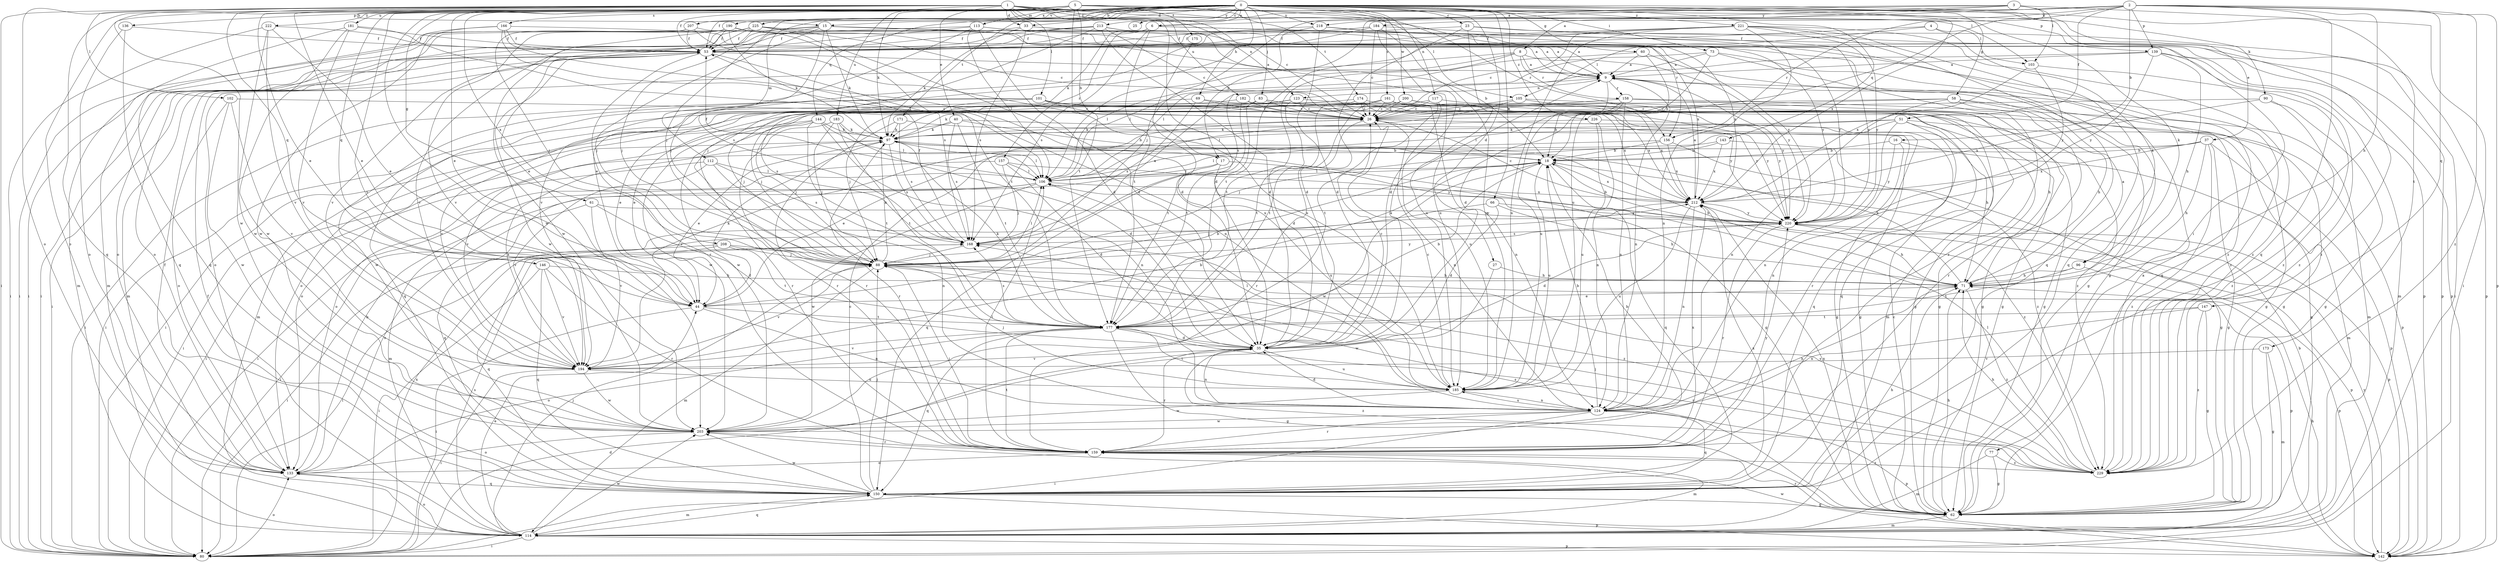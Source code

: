 strict digraph  {
0;
1;
2;
3;
4;
5;
6;
8;
9;
15;
16;
17;
18;
23;
25;
26;
27;
33;
35;
37;
40;
44;
51;
53;
58;
60;
61;
62;
66;
69;
71;
73;
77;
80;
83;
88;
90;
96;
97;
101;
102;
103;
105;
106;
112;
113;
114;
117;
123;
124;
133;
136;
139;
142;
143;
144;
146;
147;
150;
156;
157;
158;
159;
161;
166;
168;
171;
173;
174;
175;
177;
181;
182;
183;
184;
185;
190;
194;
200;
203;
207;
208;
212;
213;
218;
220;
221;
222;
225;
226;
229;
0 -> 6  [label=a];
0 -> 15  [label=b];
0 -> 23  [label=c];
0 -> 25  [label=c];
0 -> 27  [label=d];
0 -> 33  [label=d];
0 -> 37  [label=e];
0 -> 58  [label=g];
0 -> 60  [label=g];
0 -> 61  [label=g];
0 -> 66  [label=h];
0 -> 69  [label=h];
0 -> 73  [label=i];
0 -> 83  [label=j];
0 -> 88  [label=j];
0 -> 90  [label=k];
0 -> 112  [label=m];
0 -> 117  [label=n];
0 -> 133  [label=o];
0 -> 136  [label=p];
0 -> 139  [label=p];
0 -> 143  [label=q];
0 -> 144  [label=q];
0 -> 146  [label=q];
0 -> 161  [label=s];
0 -> 166  [label=s];
0 -> 171  [label=t];
0 -> 173  [label=t];
0 -> 181  [label=u];
0 -> 190  [label=v];
0 -> 194  [label=v];
0 -> 200  [label=w];
0 -> 203  [label=w];
0 -> 207  [label=x];
0 -> 208  [label=x];
0 -> 212  [label=x];
0 -> 213  [label=y];
0 -> 218  [label=y];
0 -> 221  [label=z];
0 -> 222  [label=z];
0 -> 225  [label=z];
0 -> 226  [label=z];
1 -> 15  [label=b];
1 -> 26  [label=c];
1 -> 33  [label=d];
1 -> 35  [label=d];
1 -> 40  [label=e];
1 -> 44  [label=e];
1 -> 77  [label=i];
1 -> 80  [label=i];
1 -> 96  [label=k];
1 -> 101  [label=l];
1 -> 102  [label=l];
1 -> 103  [label=l];
1 -> 123  [label=n];
1 -> 133  [label=o];
1 -> 146  [label=q];
1 -> 156  [label=r];
1 -> 182  [label=u];
1 -> 183  [label=u];
1 -> 203  [label=w];
2 -> 16  [label=b];
2 -> 17  [label=b];
2 -> 44  [label=e];
2 -> 51  [label=f];
2 -> 53  [label=f];
2 -> 71  [label=h];
2 -> 139  [label=p];
2 -> 142  [label=p];
2 -> 147  [label=q];
2 -> 150  [label=q];
2 -> 184  [label=u];
2 -> 185  [label=u];
2 -> 229  [label=z];
3 -> 6  [label=a];
3 -> 8  [label=a];
3 -> 80  [label=i];
3 -> 88  [label=j];
3 -> 103  [label=l];
3 -> 156  [label=r];
3 -> 218  [label=y];
4 -> 53  [label=f];
4 -> 96  [label=k];
4 -> 103  [label=l];
4 -> 105  [label=l];
5 -> 17  [label=b];
5 -> 44  [label=e];
5 -> 53  [label=f];
5 -> 97  [label=k];
5 -> 105  [label=l];
5 -> 113  [label=m];
5 -> 150  [label=q];
5 -> 156  [label=r];
5 -> 174  [label=t];
5 -> 175  [label=t];
5 -> 177  [label=t];
6 -> 53  [label=f];
6 -> 97  [label=k];
6 -> 157  [label=r];
6 -> 168  [label=s];
6 -> 177  [label=t];
6 -> 220  [label=y];
6 -> 229  [label=z];
8 -> 9  [label=a];
8 -> 106  [label=l];
8 -> 133  [label=o];
8 -> 158  [label=r];
8 -> 177  [label=t];
8 -> 220  [label=y];
9 -> 123  [label=n];
9 -> 124  [label=n];
9 -> 158  [label=r];
9 -> 185  [label=u];
9 -> 220  [label=y];
15 -> 9  [label=a];
15 -> 53  [label=f];
15 -> 88  [label=j];
15 -> 97  [label=k];
15 -> 114  [label=m];
15 -> 142  [label=p];
15 -> 168  [label=s];
15 -> 194  [label=v];
15 -> 229  [label=z];
16 -> 18  [label=b];
16 -> 114  [label=m];
16 -> 124  [label=n];
16 -> 220  [label=y];
17 -> 106  [label=l];
17 -> 150  [label=q];
17 -> 185  [label=u];
17 -> 220  [label=y];
18 -> 106  [label=l];
18 -> 150  [label=q];
18 -> 185  [label=u];
18 -> 203  [label=w];
18 -> 212  [label=x];
23 -> 35  [label=d];
23 -> 53  [label=f];
23 -> 142  [label=p];
23 -> 185  [label=u];
23 -> 220  [label=y];
26 -> 97  [label=k];
26 -> 124  [label=n];
26 -> 159  [label=r];
27 -> 71  [label=h];
27 -> 203  [label=w];
33 -> 9  [label=a];
33 -> 53  [label=f];
33 -> 97  [label=k];
33 -> 168  [label=s];
33 -> 220  [label=y];
35 -> 9  [label=a];
35 -> 26  [label=c];
35 -> 124  [label=n];
35 -> 159  [label=r];
35 -> 185  [label=u];
35 -> 194  [label=v];
35 -> 229  [label=z];
37 -> 18  [label=b];
37 -> 44  [label=e];
37 -> 62  [label=g];
37 -> 71  [label=h];
37 -> 142  [label=p];
37 -> 212  [label=x];
37 -> 229  [label=z];
40 -> 18  [label=b];
40 -> 62  [label=g];
40 -> 97  [label=k];
40 -> 168  [label=s];
40 -> 177  [label=t];
40 -> 194  [label=v];
44 -> 18  [label=b];
44 -> 80  [label=i];
44 -> 97  [label=k];
44 -> 124  [label=n];
44 -> 177  [label=t];
51 -> 62  [label=g];
51 -> 88  [label=j];
51 -> 97  [label=k];
51 -> 124  [label=n];
51 -> 150  [label=q];
51 -> 159  [label=r];
51 -> 194  [label=v];
53 -> 9  [label=a];
53 -> 80  [label=i];
53 -> 114  [label=m];
53 -> 124  [label=n];
53 -> 159  [label=r];
53 -> 203  [label=w];
58 -> 26  [label=c];
58 -> 62  [label=g];
58 -> 71  [label=h];
58 -> 88  [label=j];
58 -> 124  [label=n];
58 -> 159  [label=r];
60 -> 9  [label=a];
60 -> 18  [label=b];
60 -> 62  [label=g];
60 -> 106  [label=l];
61 -> 35  [label=d];
61 -> 133  [label=o];
61 -> 194  [label=v];
61 -> 220  [label=y];
62 -> 26  [label=c];
62 -> 71  [label=h];
62 -> 114  [label=m];
62 -> 159  [label=r];
62 -> 168  [label=s];
62 -> 212  [label=x];
66 -> 35  [label=d];
66 -> 71  [label=h];
66 -> 88  [label=j];
66 -> 220  [label=y];
69 -> 26  [label=c];
69 -> 62  [label=g];
69 -> 168  [label=s];
69 -> 194  [label=v];
71 -> 9  [label=a];
71 -> 44  [label=e];
71 -> 97  [label=k];
71 -> 229  [label=z];
73 -> 9  [label=a];
73 -> 35  [label=d];
73 -> 106  [label=l];
73 -> 159  [label=r];
73 -> 229  [label=z];
77 -> 62  [label=g];
77 -> 114  [label=m];
77 -> 229  [label=z];
80 -> 35  [label=d];
80 -> 133  [label=o];
80 -> 212  [label=x];
83 -> 26  [label=c];
83 -> 44  [label=e];
83 -> 62  [label=g];
83 -> 150  [label=q];
83 -> 177  [label=t];
83 -> 229  [label=z];
88 -> 71  [label=h];
88 -> 97  [label=k];
88 -> 106  [label=l];
88 -> 114  [label=m];
88 -> 142  [label=p];
88 -> 194  [label=v];
88 -> 220  [label=y];
90 -> 26  [label=c];
90 -> 62  [label=g];
90 -> 212  [label=x];
90 -> 229  [label=z];
96 -> 71  [label=h];
96 -> 142  [label=p];
96 -> 177  [label=t];
97 -> 18  [label=b];
97 -> 44  [label=e];
97 -> 62  [label=g];
97 -> 71  [label=h];
97 -> 80  [label=i];
97 -> 106  [label=l];
97 -> 159  [label=r];
97 -> 168  [label=s];
101 -> 26  [label=c];
101 -> 80  [label=i];
101 -> 168  [label=s];
101 -> 203  [label=w];
101 -> 212  [label=x];
101 -> 220  [label=y];
102 -> 26  [label=c];
102 -> 133  [label=o];
102 -> 194  [label=v];
102 -> 203  [label=w];
103 -> 212  [label=x];
103 -> 220  [label=y];
103 -> 229  [label=z];
105 -> 26  [label=c];
105 -> 62  [label=g];
105 -> 106  [label=l];
105 -> 212  [label=x];
106 -> 53  [label=f];
106 -> 114  [label=m];
106 -> 150  [label=q];
106 -> 203  [label=w];
106 -> 212  [label=x];
112 -> 80  [label=i];
112 -> 106  [label=l];
112 -> 124  [label=n];
112 -> 168  [label=s];
112 -> 194  [label=v];
113 -> 9  [label=a];
113 -> 18  [label=b];
113 -> 35  [label=d];
113 -> 53  [label=f];
113 -> 88  [label=j];
113 -> 106  [label=l];
113 -> 133  [label=o];
114 -> 18  [label=b];
114 -> 44  [label=e];
114 -> 53  [label=f];
114 -> 80  [label=i];
114 -> 88  [label=j];
114 -> 133  [label=o];
114 -> 142  [label=p];
114 -> 150  [label=q];
114 -> 168  [label=s];
114 -> 203  [label=w];
117 -> 26  [label=c];
117 -> 71  [label=h];
117 -> 177  [label=t];
117 -> 185  [label=u];
117 -> 203  [label=w];
123 -> 26  [label=c];
123 -> 35  [label=d];
123 -> 62  [label=g];
123 -> 88  [label=j];
123 -> 97  [label=k];
124 -> 18  [label=b];
124 -> 35  [label=d];
124 -> 80  [label=i];
124 -> 142  [label=p];
124 -> 150  [label=q];
124 -> 159  [label=r];
124 -> 185  [label=u];
124 -> 203  [label=w];
133 -> 18  [label=b];
133 -> 53  [label=f];
133 -> 150  [label=q];
136 -> 53  [label=f];
136 -> 133  [label=o];
136 -> 150  [label=q];
139 -> 9  [label=a];
139 -> 71  [label=h];
139 -> 114  [label=m];
139 -> 168  [label=s];
139 -> 220  [label=y];
139 -> 229  [label=z];
142 -> 71  [label=h];
142 -> 203  [label=w];
142 -> 220  [label=y];
143 -> 18  [label=b];
143 -> 62  [label=g];
143 -> 133  [label=o];
143 -> 212  [label=x];
144 -> 88  [label=j];
144 -> 97  [label=k];
144 -> 106  [label=l];
144 -> 124  [label=n];
144 -> 133  [label=o];
144 -> 159  [label=r];
144 -> 177  [label=t];
146 -> 71  [label=h];
146 -> 80  [label=i];
146 -> 150  [label=q];
146 -> 159  [label=r];
146 -> 194  [label=v];
147 -> 62  [label=g];
147 -> 124  [label=n];
147 -> 177  [label=t];
147 -> 229  [label=z];
150 -> 26  [label=c];
150 -> 62  [label=g];
150 -> 71  [label=h];
150 -> 88  [label=j];
150 -> 114  [label=m];
150 -> 142  [label=p];
150 -> 203  [label=w];
150 -> 212  [label=x];
156 -> 18  [label=b];
156 -> 106  [label=l];
156 -> 212  [label=x];
156 -> 229  [label=z];
157 -> 35  [label=d];
157 -> 80  [label=i];
157 -> 88  [label=j];
157 -> 106  [label=l];
157 -> 229  [label=z];
158 -> 18  [label=b];
158 -> 26  [label=c];
158 -> 62  [label=g];
158 -> 106  [label=l];
158 -> 114  [label=m];
158 -> 124  [label=n];
159 -> 18  [label=b];
159 -> 88  [label=j];
159 -> 106  [label=l];
159 -> 114  [label=m];
159 -> 133  [label=o];
159 -> 177  [label=t];
159 -> 212  [label=x];
159 -> 220  [label=y];
159 -> 229  [label=z];
161 -> 26  [label=c];
161 -> 88  [label=j];
161 -> 114  [label=m];
161 -> 124  [label=n];
161 -> 133  [label=o];
161 -> 150  [label=q];
161 -> 177  [label=t];
161 -> 203  [label=w];
161 -> 212  [label=x];
166 -> 53  [label=f];
166 -> 142  [label=p];
166 -> 150  [label=q];
166 -> 177  [label=t];
166 -> 185  [label=u];
166 -> 203  [label=w];
168 -> 9  [label=a];
168 -> 53  [label=f];
168 -> 80  [label=i];
168 -> 88  [label=j];
171 -> 62  [label=g];
171 -> 97  [label=k];
171 -> 159  [label=r];
171 -> 168  [label=s];
173 -> 62  [label=g];
173 -> 114  [label=m];
173 -> 194  [label=v];
174 -> 26  [label=c];
174 -> 114  [label=m];
174 -> 142  [label=p];
174 -> 177  [label=t];
174 -> 220  [label=y];
175 -> 35  [label=d];
177 -> 18  [label=b];
177 -> 35  [label=d];
177 -> 62  [label=g];
177 -> 97  [label=k];
177 -> 133  [label=o];
177 -> 150  [label=q];
177 -> 168  [label=s];
177 -> 194  [label=v];
177 -> 229  [label=z];
181 -> 53  [label=f];
181 -> 106  [label=l];
181 -> 114  [label=m];
181 -> 194  [label=v];
181 -> 203  [label=w];
182 -> 26  [label=c];
182 -> 80  [label=i];
182 -> 177  [label=t];
182 -> 220  [label=y];
183 -> 35  [label=d];
183 -> 88  [label=j];
183 -> 97  [label=k];
183 -> 159  [label=r];
183 -> 177  [label=t];
184 -> 26  [label=c];
184 -> 35  [label=d];
184 -> 44  [label=e];
184 -> 53  [label=f];
184 -> 150  [label=q];
184 -> 185  [label=u];
184 -> 194  [label=v];
185 -> 26  [label=c];
185 -> 88  [label=j];
185 -> 106  [label=l];
185 -> 124  [label=n];
185 -> 177  [label=t];
185 -> 203  [label=w];
190 -> 9  [label=a];
190 -> 53  [label=f];
190 -> 62  [label=g];
190 -> 80  [label=i];
190 -> 97  [label=k];
190 -> 168  [label=s];
190 -> 194  [label=v];
190 -> 203  [label=w];
194 -> 18  [label=b];
194 -> 80  [label=i];
194 -> 97  [label=k];
194 -> 185  [label=u];
194 -> 203  [label=w];
200 -> 26  [label=c];
200 -> 44  [label=e];
200 -> 62  [label=g];
200 -> 80  [label=i];
200 -> 220  [label=y];
203 -> 71  [label=h];
203 -> 133  [label=o];
203 -> 159  [label=r];
207 -> 53  [label=f];
207 -> 80  [label=i];
207 -> 88  [label=j];
207 -> 185  [label=u];
207 -> 212  [label=x];
208 -> 80  [label=i];
208 -> 88  [label=j];
208 -> 150  [label=q];
208 -> 177  [label=t];
208 -> 229  [label=z];
212 -> 9  [label=a];
212 -> 26  [label=c];
212 -> 80  [label=i];
212 -> 124  [label=n];
212 -> 142  [label=p];
212 -> 185  [label=u];
212 -> 220  [label=y];
213 -> 26  [label=c];
213 -> 35  [label=d];
213 -> 53  [label=f];
213 -> 80  [label=i];
213 -> 88  [label=j];
213 -> 133  [label=o];
213 -> 185  [label=u];
213 -> 212  [label=x];
218 -> 35  [label=d];
218 -> 53  [label=f];
218 -> 80  [label=i];
218 -> 106  [label=l];
218 -> 220  [label=y];
220 -> 18  [label=b];
220 -> 35  [label=d];
220 -> 71  [label=h];
220 -> 142  [label=p];
220 -> 159  [label=r];
220 -> 168  [label=s];
221 -> 26  [label=c];
221 -> 53  [label=f];
221 -> 62  [label=g];
221 -> 124  [label=n];
221 -> 150  [label=q];
221 -> 177  [label=t];
221 -> 185  [label=u];
221 -> 220  [label=y];
221 -> 229  [label=z];
222 -> 44  [label=e];
222 -> 53  [label=f];
222 -> 80  [label=i];
222 -> 194  [label=v];
222 -> 203  [label=w];
225 -> 26  [label=c];
225 -> 35  [label=d];
225 -> 44  [label=e];
225 -> 53  [label=f];
225 -> 88  [label=j];
225 -> 142  [label=p];
225 -> 194  [label=v];
226 -> 71  [label=h];
226 -> 97  [label=k];
226 -> 124  [label=n];
226 -> 185  [label=u];
229 -> 9  [label=a];
229 -> 71  [label=h];
229 -> 88  [label=j];
229 -> 106  [label=l];
229 -> 168  [label=s];
}
